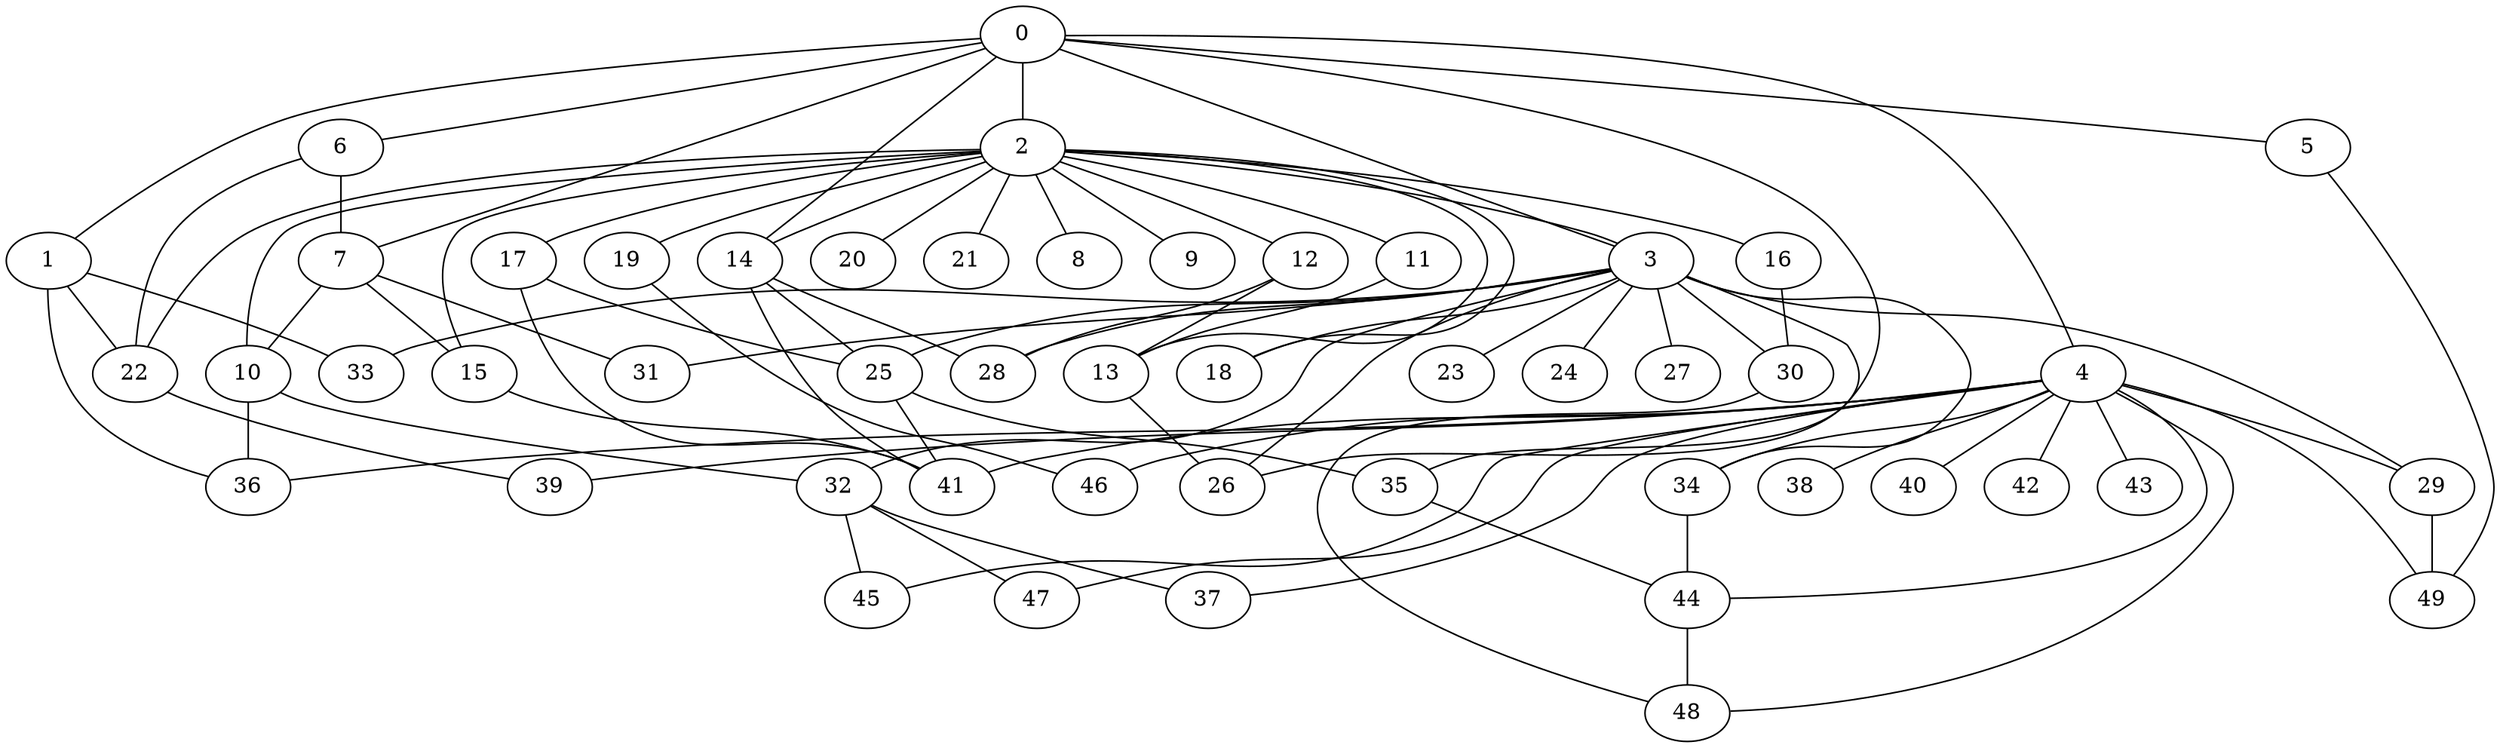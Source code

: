 
graph graphname {
    0 -- 1
0 -- 2
0 -- 3
0 -- 4
0 -- 5
0 -- 6
0 -- 7
0 -- 14
0 -- 26
1 -- 33
1 -- 36
1 -- 22
2 -- 8
2 -- 9
2 -- 10
2 -- 11
2 -- 12
2 -- 13
2 -- 14
2 -- 15
2 -- 16
2 -- 17
2 -- 18
2 -- 19
2 -- 20
2 -- 21
2 -- 22
2 -- 3
3 -- 32
3 -- 34
3 -- 35
3 -- 33
3 -- 23
3 -- 24
3 -- 25
3 -- 26
3 -- 27
3 -- 28
3 -- 29
3 -- 30
3 -- 31
3 -- 18
4 -- 36
4 -- 37
4 -- 38
4 -- 39
4 -- 40
4 -- 41
4 -- 42
4 -- 43
4 -- 44
4 -- 45
4 -- 46
4 -- 47
4 -- 48
4 -- 49
4 -- 34
4 -- 29
5 -- 49
6 -- 7
6 -- 22
7 -- 15
7 -- 10
7 -- 31
10 -- 32
10 -- 36
11 -- 13
12 -- 13
12 -- 28
13 -- 26
14 -- 28
14 -- 25
14 -- 41
15 -- 41
16 -- 30
17 -- 25
17 -- 41
19 -- 46
22 -- 39
25 -- 35
25 -- 41
29 -- 49
30 -- 48
32 -- 37
32 -- 45
32 -- 47
34 -- 44
35 -- 44
44 -- 48

}
